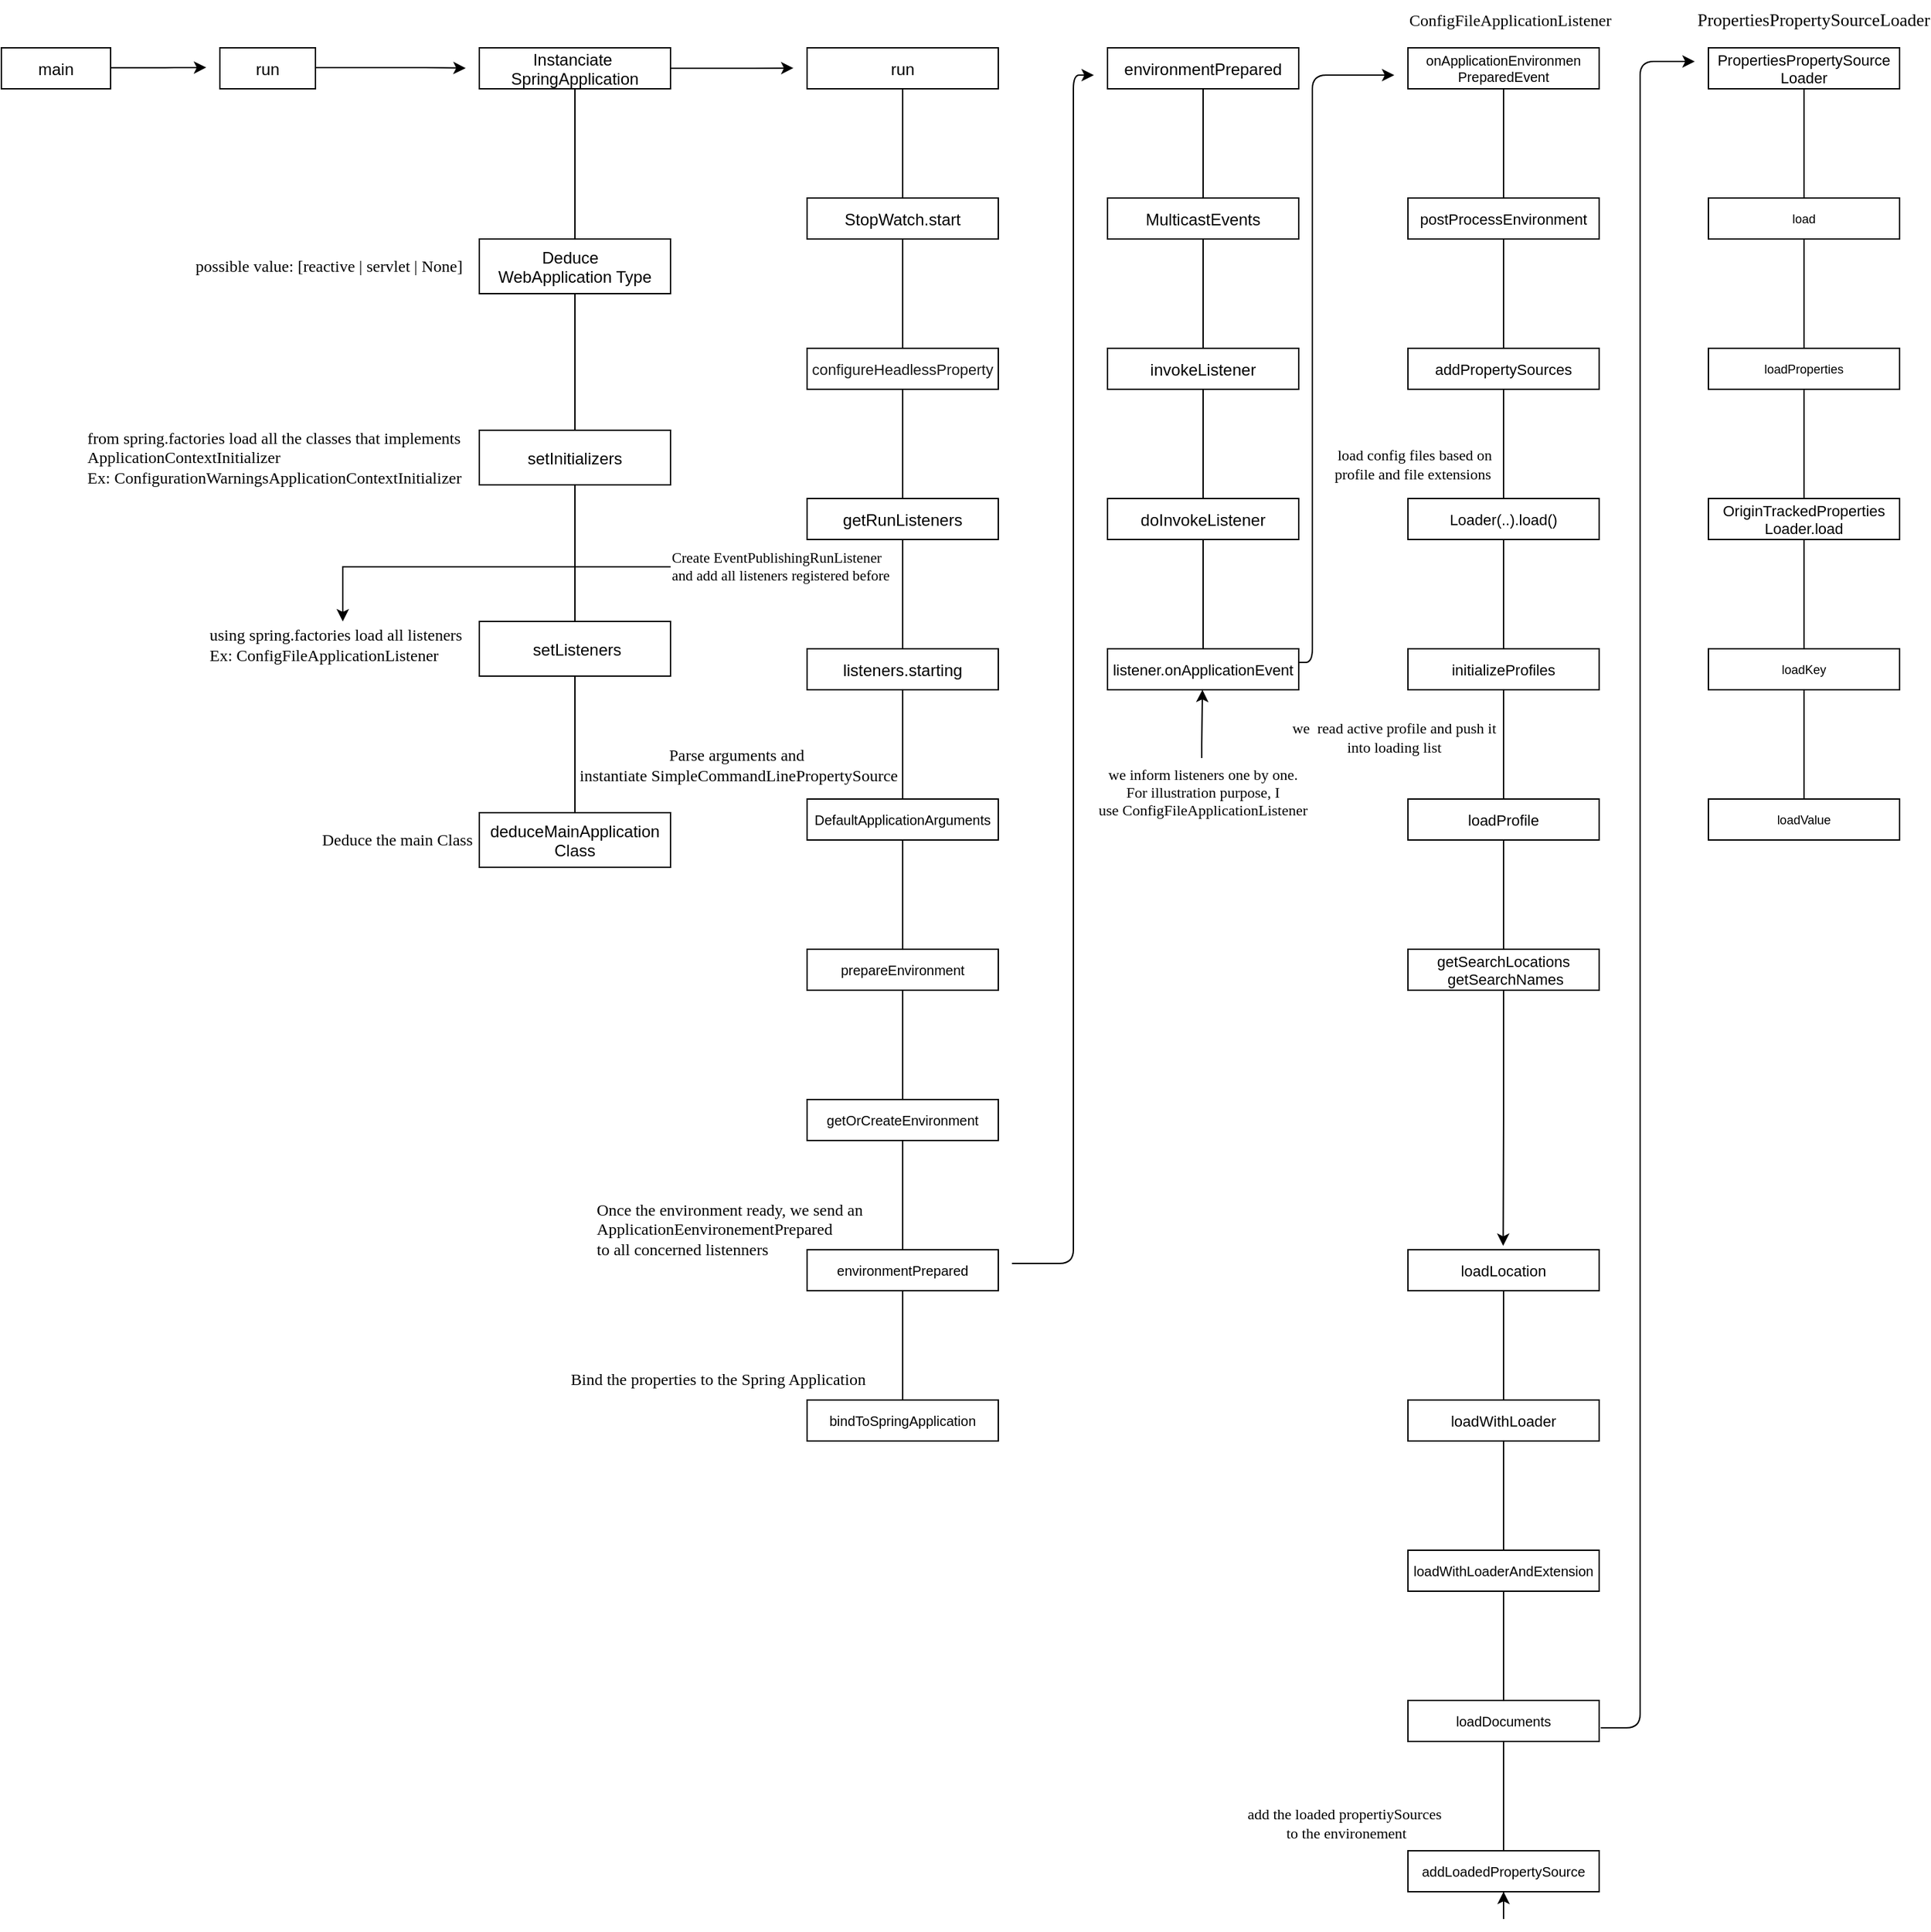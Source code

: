 <mxfile version="14.4.9" type="github">
  <diagram id="kgpKYQtTHZ0yAKxKKP6v" name="Page-1">
    <mxGraphModel dx="766" dy="850" grid="1" gridSize="10" guides="1" tooltips="1" connect="1" arrows="1" fold="1" page="1" pageScale="1" pageWidth="850" pageHeight="1100" math="0" shadow="0">
      <root>
        <mxCell id="0" />
        <mxCell id="1" parent="0" />
        <mxCell id="tsBlAUJXxBQKcdKZZ9ZE-37" value="" style="edgeStyle=orthogonalEdgeStyle;rounded=0;orthogonalLoop=1;jettySize=auto;html=1;" edge="1" parent="1" source="tsBlAUJXxBQKcdKZZ9ZE-1" target="tsBlAUJXxBQKcdKZZ9ZE-10">
          <mxGeometry relative="1" as="geometry" />
        </mxCell>
        <mxCell id="tsBlAUJXxBQKcdKZZ9ZE-1" value="Instanciate &#xa;SpringApplication" style="shape=umlLifeline;perimeter=lifelinePerimeter;container=1;collapsible=0;recursiveResize=0;rounded=0;shadow=0;strokeWidth=1;" vertex="1" parent="1">
          <mxGeometry x="460" y="60" width="140" height="30" as="geometry" />
        </mxCell>
        <mxCell id="tsBlAUJXxBQKcdKZZ9ZE-54" value="" style="edgeStyle=orthogonalEdgeStyle;rounded=0;orthogonalLoop=1;jettySize=auto;html=1;" edge="1" parent="1" source="tsBlAUJXxBQKcdKZZ9ZE-10" target="tsBlAUJXxBQKcdKZZ9ZE-14">
          <mxGeometry relative="1" as="geometry" />
        </mxCell>
        <mxCell id="tsBlAUJXxBQKcdKZZ9ZE-10" value="Deduce  &#xa;WebApplication Type" style="shape=umlLifeline;perimeter=lifelinePerimeter;container=1;collapsible=0;recursiveResize=0;rounded=0;shadow=0;strokeWidth=1;" vertex="1" parent="1">
          <mxGeometry x="460" y="200" width="140" height="40" as="geometry" />
        </mxCell>
        <mxCell id="tsBlAUJXxBQKcdKZZ9ZE-55" value="" style="edgeStyle=orthogonalEdgeStyle;rounded=0;orthogonalLoop=1;jettySize=auto;html=1;" edge="1" parent="1" source="tsBlAUJXxBQKcdKZZ9ZE-14" target="tsBlAUJXxBQKcdKZZ9ZE-16">
          <mxGeometry relative="1" as="geometry" />
        </mxCell>
        <mxCell id="tsBlAUJXxBQKcdKZZ9ZE-14" value="setInitializers" style="shape=umlLifeline;perimeter=lifelinePerimeter;container=1;collapsible=0;recursiveResize=0;rounded=0;shadow=0;strokeWidth=1;" vertex="1" parent="1">
          <mxGeometry x="460" y="340" width="140" height="40" as="geometry" />
        </mxCell>
        <mxCell id="tsBlAUJXxBQKcdKZZ9ZE-56" value="" style="edgeStyle=orthogonalEdgeStyle;rounded=0;orthogonalLoop=1;jettySize=auto;html=1;" edge="1" parent="1" source="tsBlAUJXxBQKcdKZZ9ZE-16" target="tsBlAUJXxBQKcdKZZ9ZE-18">
          <mxGeometry relative="1" as="geometry" />
        </mxCell>
        <mxCell id="tsBlAUJXxBQKcdKZZ9ZE-16" value=" setListeners" style="shape=umlLifeline;perimeter=lifelinePerimeter;container=1;collapsible=0;recursiveResize=0;rounded=0;shadow=0;strokeWidth=1;" vertex="1" parent="1">
          <mxGeometry x="460" y="480" width="140" height="40" as="geometry" />
        </mxCell>
        <mxCell id="tsBlAUJXxBQKcdKZZ9ZE-18" value="deduceMainApplication&#xa;Class" style="shape=umlLifeline;perimeter=lifelinePerimeter;container=1;collapsible=0;recursiveResize=0;rounded=0;shadow=0;strokeWidth=1;" vertex="1" parent="1">
          <mxGeometry x="460" y="620" width="140" height="40" as="geometry" />
        </mxCell>
        <mxCell id="tsBlAUJXxBQKcdKZZ9ZE-28" value="run" style="shape=umlLifeline;perimeter=lifelinePerimeter;container=1;collapsible=0;recursiveResize=0;rounded=0;shadow=0;strokeWidth=1;" vertex="1" parent="1">
          <mxGeometry x="270" y="60" width="70" height="30" as="geometry" />
        </mxCell>
        <mxCell id="tsBlAUJXxBQKcdKZZ9ZE-32" value="" style="edgeStyle=orthogonalEdgeStyle;rounded=0;orthogonalLoop=1;jettySize=auto;html=1;" edge="1" parent="1">
          <mxGeometry relative="1" as="geometry">
            <mxPoint x="340" y="74.47" as="sourcePoint" />
            <mxPoint x="450" y="74.88" as="targetPoint" />
            <Array as="points">
              <mxPoint x="420" y="74.88" />
              <mxPoint x="420" y="74.88" />
            </Array>
          </mxGeometry>
        </mxCell>
        <mxCell id="tsBlAUJXxBQKcdKZZ9ZE-33" value="main" style="shape=umlLifeline;perimeter=lifelinePerimeter;container=1;collapsible=0;recursiveResize=0;rounded=0;shadow=0;strokeWidth=1;" vertex="1" parent="1">
          <mxGeometry x="110" y="60" width="80" height="30" as="geometry" />
        </mxCell>
        <mxCell id="tsBlAUJXxBQKcdKZZ9ZE-36" value="" style="edgeStyle=orthogonalEdgeStyle;rounded=0;orthogonalLoop=1;jettySize=auto;html=1;" edge="1" parent="1">
          <mxGeometry relative="1" as="geometry">
            <mxPoint x="190" y="74.59" as="sourcePoint" />
            <mxPoint x="260" y="74.41" as="targetPoint" />
            <Array as="points">
              <mxPoint x="230" y="74.41" />
              <mxPoint x="230" y="74.41" />
            </Array>
          </mxGeometry>
        </mxCell>
        <mxCell id="tsBlAUJXxBQKcdKZZ9ZE-47" value="" style="edgeStyle=orthogonalEdgeStyle;rounded=0;orthogonalLoop=1;jettySize=auto;html=1;" edge="1" parent="1" source="tsBlAUJXxBQKcdKZZ9ZE-38" target="tsBlAUJXxBQKcdKZZ9ZE-46">
          <mxGeometry relative="1" as="geometry" />
        </mxCell>
        <mxCell id="tsBlAUJXxBQKcdKZZ9ZE-38" value="run" style="shape=umlLifeline;perimeter=lifelinePerimeter;container=1;collapsible=0;recursiveResize=0;rounded=0;shadow=0;strokeWidth=1;" vertex="1" parent="1">
          <mxGeometry x="700" y="60" width="140" height="30" as="geometry" />
        </mxCell>
        <mxCell id="tsBlAUJXxBQKcdKZZ9ZE-40" value="" style="edgeStyle=orthogonalEdgeStyle;rounded=0;orthogonalLoop=1;jettySize=auto;html=1;" edge="1" parent="1">
          <mxGeometry relative="1" as="geometry">
            <mxPoint x="600" y="75" as="sourcePoint" />
            <mxPoint x="690" y="74.82" as="targetPoint" />
            <Array as="points">
              <mxPoint x="660" y="74.82" />
              <mxPoint x="660" y="74.82" />
            </Array>
          </mxGeometry>
        </mxCell>
        <mxCell id="tsBlAUJXxBQKcdKZZ9ZE-69" value="" style="edgeStyle=orthogonalEdgeStyle;rounded=0;orthogonalLoop=1;jettySize=auto;html=1;fontSize=10;" edge="1" parent="1" source="tsBlAUJXxBQKcdKZZ9ZE-44" target="tsBlAUJXxBQKcdKZZ9ZE-68">
          <mxGeometry relative="1" as="geometry" />
        </mxCell>
        <mxCell id="tsBlAUJXxBQKcdKZZ9ZE-44" value="environmentPrepared" style="shape=umlLifeline;perimeter=lifelinePerimeter;container=1;collapsible=0;recursiveResize=0;rounded=0;shadow=0;strokeWidth=1;" vertex="1" parent="1">
          <mxGeometry x="920" y="60" width="140" height="30" as="geometry" />
        </mxCell>
        <mxCell id="tsBlAUJXxBQKcdKZZ9ZE-49" value="" style="edgeStyle=orthogonalEdgeStyle;rounded=0;orthogonalLoop=1;jettySize=auto;html=1;" edge="1" parent="1" source="tsBlAUJXxBQKcdKZZ9ZE-46" target="tsBlAUJXxBQKcdKZZ9ZE-48">
          <mxGeometry relative="1" as="geometry" />
        </mxCell>
        <mxCell id="tsBlAUJXxBQKcdKZZ9ZE-46" value="StopWatch.start" style="shape=umlLifeline;perimeter=lifelinePerimeter;container=1;collapsible=0;recursiveResize=0;rounded=0;shadow=0;strokeWidth=1;" vertex="1" parent="1">
          <mxGeometry x="700" y="170" width="140" height="30" as="geometry" />
        </mxCell>
        <mxCell id="tsBlAUJXxBQKcdKZZ9ZE-51" value="" style="edgeStyle=orthogonalEdgeStyle;rounded=0;orthogonalLoop=1;jettySize=auto;html=1;" edge="1" parent="1" source="tsBlAUJXxBQKcdKZZ9ZE-48" target="tsBlAUJXxBQKcdKZZ9ZE-50">
          <mxGeometry relative="1" as="geometry" />
        </mxCell>
        <mxCell id="tsBlAUJXxBQKcdKZZ9ZE-48" value="configureHeadlessProperty" style="shape=umlLifeline;perimeter=lifelinePerimeter;container=1;collapsible=0;recursiveResize=0;rounded=0;shadow=0;strokeWidth=1;textOpacity=90;fontSize=11;" vertex="1" parent="1">
          <mxGeometry x="700" y="280" width="140" height="30" as="geometry" />
        </mxCell>
        <mxCell id="tsBlAUJXxBQKcdKZZ9ZE-53" value="" style="edgeStyle=orthogonalEdgeStyle;rounded=0;orthogonalLoop=1;jettySize=auto;html=1;" edge="1" parent="1" source="tsBlAUJXxBQKcdKZZ9ZE-50" target="tsBlAUJXxBQKcdKZZ9ZE-52">
          <mxGeometry relative="1" as="geometry" />
        </mxCell>
        <mxCell id="tsBlAUJXxBQKcdKZZ9ZE-50" value="getRunListeners" style="shape=umlLifeline;perimeter=lifelinePerimeter;container=1;collapsible=0;recursiveResize=0;rounded=0;shadow=0;strokeWidth=1;" vertex="1" parent="1">
          <mxGeometry x="700" y="390" width="140" height="30" as="geometry" />
        </mxCell>
        <mxCell id="tsBlAUJXxBQKcdKZZ9ZE-58" value="" style="edgeStyle=orthogonalEdgeStyle;rounded=0;orthogonalLoop=1;jettySize=auto;html=1;fontSize=11;" edge="1" parent="1" source="tsBlAUJXxBQKcdKZZ9ZE-52" target="tsBlAUJXxBQKcdKZZ9ZE-57">
          <mxGeometry relative="1" as="geometry" />
        </mxCell>
        <mxCell id="tsBlAUJXxBQKcdKZZ9ZE-52" value="listeners.starting" style="shape=umlLifeline;perimeter=lifelinePerimeter;container=1;collapsible=0;recursiveResize=0;rounded=0;shadow=0;strokeWidth=1;" vertex="1" parent="1">
          <mxGeometry x="700" y="500" width="140" height="30" as="geometry" />
        </mxCell>
        <mxCell id="tsBlAUJXxBQKcdKZZ9ZE-60" value="" style="edgeStyle=orthogonalEdgeStyle;rounded=0;orthogonalLoop=1;jettySize=auto;html=1;fontSize=10;" edge="1" parent="1" source="tsBlAUJXxBQKcdKZZ9ZE-57" target="tsBlAUJXxBQKcdKZZ9ZE-59">
          <mxGeometry relative="1" as="geometry" />
        </mxCell>
        <mxCell id="tsBlAUJXxBQKcdKZZ9ZE-57" value="DefaultApplicationArguments" style="shape=umlLifeline;perimeter=lifelinePerimeter;container=1;collapsible=0;recursiveResize=0;rounded=0;shadow=0;strokeWidth=1;fontSize=10;" vertex="1" parent="1">
          <mxGeometry x="700" y="610" width="140" height="30" as="geometry" />
        </mxCell>
        <mxCell id="tsBlAUJXxBQKcdKZZ9ZE-62" value="" style="edgeStyle=orthogonalEdgeStyle;rounded=0;orthogonalLoop=1;jettySize=auto;html=1;fontSize=10;" edge="1" parent="1" source="tsBlAUJXxBQKcdKZZ9ZE-59" target="tsBlAUJXxBQKcdKZZ9ZE-61">
          <mxGeometry relative="1" as="geometry" />
        </mxCell>
        <mxCell id="tsBlAUJXxBQKcdKZZ9ZE-59" value="prepareEnvironment" style="shape=umlLifeline;perimeter=lifelinePerimeter;container=1;collapsible=0;recursiveResize=0;rounded=0;shadow=0;strokeWidth=1;fontSize=10;" vertex="1" parent="1">
          <mxGeometry x="700" y="720" width="140" height="30" as="geometry" />
        </mxCell>
        <mxCell id="tsBlAUJXxBQKcdKZZ9ZE-64" value="" style="edgeStyle=orthogonalEdgeStyle;rounded=0;orthogonalLoop=1;jettySize=auto;html=1;fontSize=10;" edge="1" parent="1" source="tsBlAUJXxBQKcdKZZ9ZE-61" target="tsBlAUJXxBQKcdKZZ9ZE-63">
          <mxGeometry relative="1" as="geometry" />
        </mxCell>
        <mxCell id="tsBlAUJXxBQKcdKZZ9ZE-61" value="getOrCreateEnvironment" style="shape=umlLifeline;perimeter=lifelinePerimeter;container=1;collapsible=0;recursiveResize=0;rounded=0;shadow=0;strokeWidth=1;fontSize=10;" vertex="1" parent="1">
          <mxGeometry x="700" y="830" width="140" height="30" as="geometry" />
        </mxCell>
        <mxCell id="tsBlAUJXxBQKcdKZZ9ZE-66" value="" style="edgeStyle=orthogonalEdgeStyle;rounded=0;orthogonalLoop=1;jettySize=auto;html=1;fontSize=10;" edge="1" parent="1" source="tsBlAUJXxBQKcdKZZ9ZE-63" target="tsBlAUJXxBQKcdKZZ9ZE-65">
          <mxGeometry relative="1" as="geometry" />
        </mxCell>
        <mxCell id="tsBlAUJXxBQKcdKZZ9ZE-63" value="environmentPrepared" style="shape=umlLifeline;perimeter=lifelinePerimeter;container=1;collapsible=0;recursiveResize=0;rounded=0;shadow=0;strokeWidth=1;fontSize=10;" vertex="1" parent="1">
          <mxGeometry x="700" y="940" width="140" height="30" as="geometry" />
        </mxCell>
        <mxCell id="tsBlAUJXxBQKcdKZZ9ZE-65" value="bindToSpringApplication" style="shape=umlLifeline;perimeter=lifelinePerimeter;container=1;collapsible=0;recursiveResize=0;rounded=0;shadow=0;strokeWidth=1;fontSize=10;" vertex="1" parent="1">
          <mxGeometry x="700" y="1050" width="140" height="30" as="geometry" />
        </mxCell>
        <mxCell id="tsBlAUJXxBQKcdKZZ9ZE-67" value="" style="edgeStyle=elbowEdgeStyle;elbow=horizontal;endArrow=classic;html=1;fontSize=10;" edge="1" parent="1">
          <mxGeometry width="50" height="50" relative="1" as="geometry">
            <mxPoint x="850" y="950" as="sourcePoint" />
            <mxPoint x="910" y="80" as="targetPoint" />
            <Array as="points">
              <mxPoint x="895" y="940" />
            </Array>
          </mxGeometry>
        </mxCell>
        <mxCell id="tsBlAUJXxBQKcdKZZ9ZE-71" value="" style="edgeStyle=orthogonalEdgeStyle;rounded=0;orthogonalLoop=1;jettySize=auto;html=1;fontSize=10;" edge="1" parent="1" source="tsBlAUJXxBQKcdKZZ9ZE-68" target="tsBlAUJXxBQKcdKZZ9ZE-70">
          <mxGeometry relative="1" as="geometry" />
        </mxCell>
        <mxCell id="tsBlAUJXxBQKcdKZZ9ZE-68" value="MulticastEvents" style="shape=umlLifeline;perimeter=lifelinePerimeter;container=1;collapsible=0;recursiveResize=0;rounded=0;shadow=0;strokeWidth=1;" vertex="1" parent="1">
          <mxGeometry x="920" y="170" width="140" height="30" as="geometry" />
        </mxCell>
        <mxCell id="tsBlAUJXxBQKcdKZZ9ZE-73" value="" style="edgeStyle=orthogonalEdgeStyle;rounded=0;orthogonalLoop=1;jettySize=auto;html=1;fontSize=10;" edge="1" parent="1" source="tsBlAUJXxBQKcdKZZ9ZE-70" target="tsBlAUJXxBQKcdKZZ9ZE-72">
          <mxGeometry relative="1" as="geometry" />
        </mxCell>
        <mxCell id="tsBlAUJXxBQKcdKZZ9ZE-70" value="invokeListener" style="shape=umlLifeline;perimeter=lifelinePerimeter;container=1;collapsible=0;recursiveResize=0;rounded=0;shadow=0;strokeWidth=1;" vertex="1" parent="1">
          <mxGeometry x="920" y="280" width="140" height="30" as="geometry" />
        </mxCell>
        <mxCell id="tsBlAUJXxBQKcdKZZ9ZE-75" value="" style="edgeStyle=orthogonalEdgeStyle;rounded=0;orthogonalLoop=1;jettySize=auto;html=1;fontSize=10;" edge="1" parent="1" source="tsBlAUJXxBQKcdKZZ9ZE-72" target="tsBlAUJXxBQKcdKZZ9ZE-74">
          <mxGeometry relative="1" as="geometry" />
        </mxCell>
        <mxCell id="tsBlAUJXxBQKcdKZZ9ZE-72" value="doInvokeListener" style="shape=umlLifeline;perimeter=lifelinePerimeter;container=1;collapsible=0;recursiveResize=0;rounded=0;shadow=0;strokeWidth=1;" vertex="1" parent="1">
          <mxGeometry x="920" y="390" width="140" height="30" as="geometry" />
        </mxCell>
        <mxCell id="tsBlAUJXxBQKcdKZZ9ZE-74" value="listener.onApplicationEvent" style="shape=umlLifeline;perimeter=lifelinePerimeter;container=1;collapsible=0;recursiveResize=0;rounded=0;shadow=0;strokeWidth=1;fontSize=11;" vertex="1" parent="1">
          <mxGeometry x="920" y="500" width="140" height="30" as="geometry" />
        </mxCell>
        <mxCell id="tsBlAUJXxBQKcdKZZ9ZE-80" value="" style="edgeStyle=orthogonalEdgeStyle;rounded=0;orthogonalLoop=1;jettySize=auto;html=1;fontSize=7;" edge="1" parent="1" source="tsBlAUJXxBQKcdKZZ9ZE-76" target="tsBlAUJXxBQKcdKZZ9ZE-79">
          <mxGeometry relative="1" as="geometry" />
        </mxCell>
        <mxCell id="tsBlAUJXxBQKcdKZZ9ZE-76" value="onApplicationEnvironmen&#xa;PreparedEvent" style="shape=umlLifeline;perimeter=lifelinePerimeter;container=1;collapsible=0;recursiveResize=0;rounded=0;shadow=0;strokeWidth=1;fontSize=10;" vertex="1" parent="1">
          <mxGeometry x="1140" y="60" width="140" height="30" as="geometry" />
        </mxCell>
        <mxCell id="tsBlAUJXxBQKcdKZZ9ZE-78" value="" style="edgeStyle=elbowEdgeStyle;elbow=horizontal;endArrow=classic;html=1;fontSize=7;" edge="1" parent="1">
          <mxGeometry width="50" height="50" relative="1" as="geometry">
            <mxPoint x="1060" y="510" as="sourcePoint" />
            <mxPoint x="1130" y="80" as="targetPoint" />
            <Array as="points">
              <mxPoint x="1070" y="300" />
            </Array>
          </mxGeometry>
        </mxCell>
        <mxCell id="tsBlAUJXxBQKcdKZZ9ZE-82" value="" style="edgeStyle=orthogonalEdgeStyle;rounded=0;orthogonalLoop=1;jettySize=auto;html=1;fontSize=7;" edge="1" parent="1" source="tsBlAUJXxBQKcdKZZ9ZE-79" target="tsBlAUJXxBQKcdKZZ9ZE-81">
          <mxGeometry relative="1" as="geometry" />
        </mxCell>
        <mxCell id="tsBlAUJXxBQKcdKZZ9ZE-79" value="postProcessEnvironment" style="shape=umlLifeline;perimeter=lifelinePerimeter;container=1;collapsible=0;recursiveResize=0;rounded=0;shadow=0;strokeWidth=1;fontSize=11;" vertex="1" parent="1">
          <mxGeometry x="1140" y="170" width="140" height="30" as="geometry" />
        </mxCell>
        <mxCell id="tsBlAUJXxBQKcdKZZ9ZE-84" value="" style="edgeStyle=orthogonalEdgeStyle;rounded=0;orthogonalLoop=1;jettySize=auto;html=1;fontSize=7;" edge="1" parent="1" source="tsBlAUJXxBQKcdKZZ9ZE-81" target="tsBlAUJXxBQKcdKZZ9ZE-83">
          <mxGeometry relative="1" as="geometry" />
        </mxCell>
        <mxCell id="tsBlAUJXxBQKcdKZZ9ZE-81" value="addPropertySources" style="shape=umlLifeline;perimeter=lifelinePerimeter;container=1;collapsible=0;recursiveResize=0;rounded=0;shadow=0;strokeWidth=1;fontSize=11;" vertex="1" parent="1">
          <mxGeometry x="1140" y="280" width="140" height="30" as="geometry" />
        </mxCell>
        <mxCell id="tsBlAUJXxBQKcdKZZ9ZE-86" value="" style="edgeStyle=orthogonalEdgeStyle;rounded=0;orthogonalLoop=1;jettySize=auto;html=1;fontSize=11;" edge="1" parent="1" source="tsBlAUJXxBQKcdKZZ9ZE-83" target="tsBlAUJXxBQKcdKZZ9ZE-85">
          <mxGeometry relative="1" as="geometry" />
        </mxCell>
        <mxCell id="tsBlAUJXxBQKcdKZZ9ZE-83" value="Loader(..).load()" style="shape=umlLifeline;perimeter=lifelinePerimeter;container=1;collapsible=0;recursiveResize=0;rounded=0;shadow=0;strokeWidth=1;fontSize=11;" vertex="1" parent="1">
          <mxGeometry x="1140" y="390" width="140" height="30" as="geometry" />
        </mxCell>
        <mxCell id="tsBlAUJXxBQKcdKZZ9ZE-88" value="" style="edgeStyle=orthogonalEdgeStyle;rounded=0;orthogonalLoop=1;jettySize=auto;html=1;fontSize=11;" edge="1" parent="1" source="tsBlAUJXxBQKcdKZZ9ZE-85" target="tsBlAUJXxBQKcdKZZ9ZE-87">
          <mxGeometry relative="1" as="geometry" />
        </mxCell>
        <mxCell id="tsBlAUJXxBQKcdKZZ9ZE-85" value="initializeProfiles" style="shape=umlLifeline;perimeter=lifelinePerimeter;container=1;collapsible=0;recursiveResize=0;rounded=0;shadow=0;strokeWidth=1;fontSize=11;" vertex="1" parent="1">
          <mxGeometry x="1140" y="500" width="140" height="30" as="geometry" />
        </mxCell>
        <mxCell id="tsBlAUJXxBQKcdKZZ9ZE-90" value="" style="edgeStyle=orthogonalEdgeStyle;rounded=0;orthogonalLoop=1;jettySize=auto;html=1;fontSize=11;" edge="1" parent="1" source="tsBlAUJXxBQKcdKZZ9ZE-87" target="tsBlAUJXxBQKcdKZZ9ZE-89">
          <mxGeometry relative="1" as="geometry" />
        </mxCell>
        <mxCell id="tsBlAUJXxBQKcdKZZ9ZE-87" value="loadProfile" style="shape=umlLifeline;perimeter=lifelinePerimeter;container=1;collapsible=0;recursiveResize=0;rounded=0;shadow=0;strokeWidth=1;fontSize=11;" vertex="1" parent="1">
          <mxGeometry x="1140" y="610" width="140" height="30" as="geometry" />
        </mxCell>
        <mxCell id="tsBlAUJXxBQKcdKZZ9ZE-158" value="" style="edgeStyle=orthogonalEdgeStyle;rounded=0;orthogonalLoop=1;jettySize=auto;html=1;fontFamily=Times New Roman;fontSize=11;entryX=0.498;entryY=-0.095;entryDx=0;entryDy=0;entryPerimeter=0;" edge="1" parent="1" source="tsBlAUJXxBQKcdKZZ9ZE-89" target="tsBlAUJXxBQKcdKZZ9ZE-93">
          <mxGeometry relative="1" as="geometry">
            <mxPoint x="1209.071" y="860" as="targetPoint" />
          </mxGeometry>
        </mxCell>
        <mxCell id="tsBlAUJXxBQKcdKZZ9ZE-89" value="getSearchLocations&#xa; getSearchNames" style="shape=umlLifeline;perimeter=lifelinePerimeter;container=1;collapsible=0;recursiveResize=0;rounded=0;shadow=0;strokeWidth=1;fontSize=11;" vertex="1" parent="1">
          <mxGeometry x="1140" y="720" width="140" height="30" as="geometry" />
        </mxCell>
        <mxCell id="tsBlAUJXxBQKcdKZZ9ZE-96" value="" style="edgeStyle=orthogonalEdgeStyle;rounded=0;orthogonalLoop=1;jettySize=auto;html=1;fontSize=11;" edge="1" parent="1" source="tsBlAUJXxBQKcdKZZ9ZE-93" target="tsBlAUJXxBQKcdKZZ9ZE-95">
          <mxGeometry relative="1" as="geometry" />
        </mxCell>
        <mxCell id="tsBlAUJXxBQKcdKZZ9ZE-93" value="loadLocation" style="shape=umlLifeline;perimeter=lifelinePerimeter;container=1;collapsible=0;recursiveResize=0;rounded=0;shadow=0;strokeWidth=1;fontSize=11;" vertex="1" parent="1">
          <mxGeometry x="1140" y="940" width="140" height="30" as="geometry" />
        </mxCell>
        <mxCell id="tsBlAUJXxBQKcdKZZ9ZE-98" value="" style="edgeStyle=orthogonalEdgeStyle;rounded=0;orthogonalLoop=1;jettySize=auto;html=1;fontSize=11;" edge="1" parent="1" source="tsBlAUJXxBQKcdKZZ9ZE-95" target="tsBlAUJXxBQKcdKZZ9ZE-97">
          <mxGeometry relative="1" as="geometry" />
        </mxCell>
        <mxCell id="tsBlAUJXxBQKcdKZZ9ZE-95" value="loadWithLoader" style="shape=umlLifeline;perimeter=lifelinePerimeter;container=1;collapsible=0;recursiveResize=0;rounded=0;shadow=0;strokeWidth=1;fontSize=11;" vertex="1" parent="1">
          <mxGeometry x="1140" y="1050" width="140" height="30" as="geometry" />
        </mxCell>
        <mxCell id="tsBlAUJXxBQKcdKZZ9ZE-100" value="" style="edgeStyle=orthogonalEdgeStyle;rounded=0;orthogonalLoop=1;jettySize=auto;html=1;fontSize=10;" edge="1" parent="1" source="tsBlAUJXxBQKcdKZZ9ZE-97" target="tsBlAUJXxBQKcdKZZ9ZE-99">
          <mxGeometry relative="1" as="geometry" />
        </mxCell>
        <mxCell id="tsBlAUJXxBQKcdKZZ9ZE-97" value="loadWithLoaderAndExtension" style="shape=umlLifeline;perimeter=lifelinePerimeter;container=1;collapsible=0;recursiveResize=0;rounded=0;shadow=0;strokeWidth=1;fontSize=10;" vertex="1" parent="1">
          <mxGeometry x="1140" y="1160" width="140" height="30" as="geometry" />
        </mxCell>
        <mxCell id="tsBlAUJXxBQKcdKZZ9ZE-144" value="" style="edgeStyle=orthogonalEdgeStyle;rounded=0;orthogonalLoop=1;jettySize=auto;html=1;fontFamily=Times New Roman;fontSize=11;" edge="1" parent="1" source="tsBlAUJXxBQKcdKZZ9ZE-99" target="tsBlAUJXxBQKcdKZZ9ZE-103">
          <mxGeometry relative="1" as="geometry" />
        </mxCell>
        <mxCell id="tsBlAUJXxBQKcdKZZ9ZE-99" value="loadDocuments" style="shape=umlLifeline;perimeter=lifelinePerimeter;container=1;collapsible=0;recursiveResize=0;rounded=0;shadow=0;strokeWidth=1;fontSize=10;" vertex="1" parent="1">
          <mxGeometry x="1140" y="1270" width="140" height="30" as="geometry" />
        </mxCell>
        <mxCell id="tsBlAUJXxBQKcdKZZ9ZE-104" value="" style="edgeStyle=orthogonalEdgeStyle;rounded=0;orthogonalLoop=1;jettySize=auto;html=1;fontSize=10;" edge="1" parent="1" target="tsBlAUJXxBQKcdKZZ9ZE-103">
          <mxGeometry relative="1" as="geometry">
            <mxPoint x="1209.5" y="1410" as="sourcePoint" />
          </mxGeometry>
        </mxCell>
        <mxCell id="tsBlAUJXxBQKcdKZZ9ZE-103" value="addLoadedPropertySource" style="shape=umlLifeline;perimeter=lifelinePerimeter;container=1;collapsible=0;recursiveResize=0;rounded=0;shadow=0;strokeWidth=1;fontSize=10;" vertex="1" parent="1">
          <mxGeometry x="1140" y="1380" width="140" height="30" as="geometry" />
        </mxCell>
        <mxCell id="tsBlAUJXxBQKcdKZZ9ZE-108" value="" style="edgeStyle=orthogonalEdgeStyle;rounded=0;orthogonalLoop=1;jettySize=auto;html=1;fontSize=9;" edge="1" parent="1" source="tsBlAUJXxBQKcdKZZ9ZE-105" target="tsBlAUJXxBQKcdKZZ9ZE-107">
          <mxGeometry relative="1" as="geometry" />
        </mxCell>
        <mxCell id="tsBlAUJXxBQKcdKZZ9ZE-105" value="PropertiesPropertySource&#xa;Loader" style="shape=umlLifeline;perimeter=lifelinePerimeter;container=1;collapsible=0;recursiveResize=0;rounded=0;shadow=0;strokeWidth=1;fontSize=11;" vertex="1" parent="1">
          <mxGeometry x="1360" y="60" width="140" height="30" as="geometry" />
        </mxCell>
        <mxCell id="tsBlAUJXxBQKcdKZZ9ZE-110" value="" style="edgeStyle=orthogonalEdgeStyle;rounded=0;orthogonalLoop=1;jettySize=auto;html=1;fontSize=9;" edge="1" parent="1" source="tsBlAUJXxBQKcdKZZ9ZE-107" target="tsBlAUJXxBQKcdKZZ9ZE-109">
          <mxGeometry relative="1" as="geometry" />
        </mxCell>
        <mxCell id="tsBlAUJXxBQKcdKZZ9ZE-107" value="load" style="shape=umlLifeline;perimeter=lifelinePerimeter;container=1;collapsible=0;recursiveResize=0;rounded=0;shadow=0;strokeWidth=1;fontSize=9;" vertex="1" parent="1">
          <mxGeometry x="1360" y="170" width="140" height="30" as="geometry" />
        </mxCell>
        <mxCell id="tsBlAUJXxBQKcdKZZ9ZE-112" value="" style="edgeStyle=orthogonalEdgeStyle;rounded=0;orthogonalLoop=1;jettySize=auto;html=1;fontSize=9;" edge="1" parent="1" source="tsBlAUJXxBQKcdKZZ9ZE-109" target="tsBlAUJXxBQKcdKZZ9ZE-111">
          <mxGeometry relative="1" as="geometry" />
        </mxCell>
        <mxCell id="tsBlAUJXxBQKcdKZZ9ZE-109" value="loadProperties" style="shape=umlLifeline;perimeter=lifelinePerimeter;container=1;collapsible=0;recursiveResize=0;rounded=0;shadow=0;strokeWidth=1;fontSize=9;" vertex="1" parent="1">
          <mxGeometry x="1360" y="280" width="140" height="30" as="geometry" />
        </mxCell>
        <mxCell id="tsBlAUJXxBQKcdKZZ9ZE-114" value="" style="edgeStyle=orthogonalEdgeStyle;rounded=0;orthogonalLoop=1;jettySize=auto;html=1;fontSize=9;" edge="1" parent="1" source="tsBlAUJXxBQKcdKZZ9ZE-111" target="tsBlAUJXxBQKcdKZZ9ZE-113">
          <mxGeometry relative="1" as="geometry" />
        </mxCell>
        <mxCell id="tsBlAUJXxBQKcdKZZ9ZE-111" value="OriginTrackedProperties&#xa;Loader.load" style="shape=umlLifeline;perimeter=lifelinePerimeter;container=1;collapsible=0;recursiveResize=0;rounded=0;shadow=0;strokeWidth=1;fontSize=11;" vertex="1" parent="1">
          <mxGeometry x="1360" y="390" width="140" height="30" as="geometry" />
        </mxCell>
        <mxCell id="tsBlAUJXxBQKcdKZZ9ZE-116" value="" style="edgeStyle=orthogonalEdgeStyle;rounded=0;orthogonalLoop=1;jettySize=auto;html=1;fontSize=8;" edge="1" parent="1" source="tsBlAUJXxBQKcdKZZ9ZE-113" target="tsBlAUJXxBQKcdKZZ9ZE-115">
          <mxGeometry relative="1" as="geometry" />
        </mxCell>
        <mxCell id="tsBlAUJXxBQKcdKZZ9ZE-113" value="loadKey" style="shape=umlLifeline;perimeter=lifelinePerimeter;container=1;collapsible=0;recursiveResize=0;rounded=0;shadow=0;strokeWidth=1;fontSize=9;" vertex="1" parent="1">
          <mxGeometry x="1360" y="500" width="140" height="30" as="geometry" />
        </mxCell>
        <mxCell id="tsBlAUJXxBQKcdKZZ9ZE-115" value="loadValue" style="shape=umlLifeline;perimeter=lifelinePerimeter;container=1;collapsible=0;recursiveResize=0;rounded=0;shadow=0;strokeWidth=1;fontSize=9;" vertex="1" parent="1">
          <mxGeometry x="1360" y="610" width="140" height="30" as="geometry" />
        </mxCell>
        <mxCell id="tsBlAUJXxBQKcdKZZ9ZE-117" value="" style="edgeStyle=elbowEdgeStyle;elbow=horizontal;endArrow=classic;html=1;fontSize=8;exitX=1.008;exitY=0.667;exitDx=0;exitDy=0;exitPerimeter=0;" edge="1" parent="1" source="tsBlAUJXxBQKcdKZZ9ZE-99">
          <mxGeometry width="50" height="50" relative="1" as="geometry">
            <mxPoint x="1290" y="1290" as="sourcePoint" />
            <mxPoint x="1350" y="70" as="targetPoint" />
            <Array as="points">
              <mxPoint x="1310" y="1700" />
            </Array>
          </mxGeometry>
        </mxCell>
        <mxCell id="tsBlAUJXxBQKcdKZZ9ZE-126" value="&lt;p style=&quot;margin-top: 0pt ; margin-bottom: 0pt ; margin-left: 0in ; text-align: left ; direction: ltr ; unicode-bidi: embed ; word-break: normal&quot;&gt;&lt;font face=&quot;Times New Roman&quot; style=&quot;font-size: 12px&quot;&gt;possible value: [reactive | servlet | None]&lt;/font&gt;&lt;/p&gt;" style="text;html=1;strokeColor=none;fillColor=none;align=center;verticalAlign=middle;whiteSpace=wrap;rounded=0;shadow=0;fontSize=8;" vertex="1" parent="1">
          <mxGeometry x="240" y="210" width="220" height="20" as="geometry" />
        </mxCell>
        <mxCell id="tsBlAUJXxBQKcdKZZ9ZE-127" value="&lt;p style=&quot;margin-top: 0pt ; margin-bottom: 0pt ; margin-left: 0in ; text-align: left ; direction: ltr ; unicode-bidi: embed ; word-break: normal&quot;&gt;&lt;span style=&quot;font-size: 9pt ; font-family: &amp;#34;abadi&amp;#34;&quot;&gt;from spring.factories load all the classes that implements ApplicationContextInitializer&lt;/span&gt;&lt;/p&gt;&lt;p style=&quot;margin-top: 0pt ; margin-bottom: 0pt ; margin-left: 0in ; text-align: left ; direction: ltr ; unicode-bidi: embed ; word-break: normal&quot;&gt;&lt;span style=&quot;font-size: 9pt ; font-family: &amp;#34;abadi&amp;#34;&quot;&gt;Ex:&amp;nbsp;&lt;/span&gt;&lt;span style=&quot;font-size: 9pt ; font-family: &amp;#34;abadi&amp;#34;&quot;&gt;ConfigurationWarningsApplicationContextInitializer&lt;/span&gt;&lt;/p&gt;" style="text;html=1;strokeColor=none;fillColor=none;align=center;verticalAlign=middle;whiteSpace=wrap;rounded=0;shadow=0;fontSize=8;" vertex="1" parent="1">
          <mxGeometry x="220" y="350" width="180" height="20" as="geometry" />
        </mxCell>
        <mxCell id="tsBlAUJXxBQKcdKZZ9ZE-128" value="&lt;p style=&quot;margin-top: 0pt ; margin-bottom: 0pt ; margin-left: 0in ; text-align: left ; direction: ltr ; unicode-bidi: embed ; word-break: normal&quot;&gt;&lt;span style=&quot;font-family: &amp;#34;abadi&amp;#34;&quot;&gt;&lt;font style=&quot;font-size: 12px&quot;&gt;&lt;br&gt;&lt;/font&gt;&lt;/span&gt;&lt;/p&gt;&lt;p style=&quot;margin-top: 0pt ; margin-bottom: 0pt ; margin-left: 0in ; text-align: left ; direction: ltr ; unicode-bidi: embed ; word-break: normal&quot;&gt;&lt;font&gt;&lt;font face=&quot;abadi&quot;&gt;&lt;span style=&quot;font-size: 12px&quot;&gt;using spring.factories load all&amp;nbsp;&lt;/span&gt;&lt;/font&gt;&lt;/font&gt;&lt;font face=&quot;abadi&quot;&gt;&lt;span style=&quot;font-size: 12px&quot;&gt;listeners&lt;/span&gt;&lt;/font&gt;&lt;/p&gt;&lt;p style=&quot;margin-top: 0pt ; margin-bottom: 0pt ; margin-left: 0in ; text-align: left ; direction: ltr ; unicode-bidi: embed ; word-break: normal&quot;&gt;&lt;span style=&quot;font-family: &amp;#34;abadi&amp;#34;&quot;&gt;&lt;font style=&quot;font-size: 12px&quot;&gt;Ex: ConfigFileApplicationListener&lt;/font&gt;&lt;/span&gt;&lt;/p&gt;" style="text;html=1;strokeColor=none;fillColor=none;align=center;verticalAlign=middle;whiteSpace=wrap;rounded=0;shadow=0;fontSize=8;" vertex="1" parent="1">
          <mxGeometry x="240" y="480" width="230" height="20" as="geometry" />
        </mxCell>
        <mxCell id="tsBlAUJXxBQKcdKZZ9ZE-134" value="" style="edgeStyle=orthogonalEdgeStyle;rounded=0;orthogonalLoop=1;jettySize=auto;html=1;fontSize=8;" edge="1" parent="1" source="tsBlAUJXxBQKcdKZZ9ZE-132" target="tsBlAUJXxBQKcdKZZ9ZE-128">
          <mxGeometry relative="1" as="geometry">
            <Array as="points">
              <mxPoint x="360" y="440" />
            </Array>
          </mxGeometry>
        </mxCell>
        <mxCell id="tsBlAUJXxBQKcdKZZ9ZE-132" value="&lt;p style=&quot;margin-top: 0pt ; margin-bottom: 0pt ; margin-left: 0in ; text-align: left ; direction: ltr ; unicode-bidi: embed ; word-break: normal&quot;&gt;&lt;span style=&quot;font-size: 8pt ; font-family: &amp;#34;calibri&amp;#34;&quot;&gt;Create EventPublishingRunListener and add all listeners registered before&lt;/span&gt;&lt;/p&gt;" style="text;html=1;strokeColor=none;fillColor=none;align=center;verticalAlign=middle;whiteSpace=wrap;rounded=0;shadow=0;fontSize=8;" vertex="1" parent="1">
          <mxGeometry x="600" y="430" width="170" height="20" as="geometry" />
        </mxCell>
        <mxCell id="tsBlAUJXxBQKcdKZZ9ZE-136" value="&lt;span style=&quot;text-align: left ; font-size: 9pt ; font-family: &amp;#34;calibri&amp;#34;&quot;&gt;P&lt;/span&gt;&lt;span style=&quot;text-align: left ; font-size: 9pt ; font-family: &amp;#34;calibri&amp;#34;&quot;&gt;arse&amp;nbsp;&lt;/span&gt;&lt;span style=&quot;text-align: left ; font-size: 9pt ; font-family: &amp;#34;calibri&amp;#34;&quot;&gt;arguments&lt;/span&gt;&lt;span style=&quot;text-align: left ; font-size: 9pt ; font-family: &amp;#34;calibri&amp;#34;&quot;&gt;&amp;nbsp;&lt;/span&gt;&lt;span style=&quot;text-align: left ; font-size: 9pt ; font-family: &amp;#34;calibri&amp;#34;&quot;&gt;and&lt;/span&gt;&lt;span style=&quot;text-align: left ; font-size: 9pt ; font-family: &amp;#34;calibri&amp;#34;&quot;&gt;&amp;nbsp;&lt;br&gt;&lt;/span&gt;&lt;p style=&quot;margin-top: 0pt ; margin-bottom: 0pt ; margin-left: 0in ; text-align: left ; direction: ltr ; unicode-bidi: embed ; word-break: normal&quot;&gt;&lt;span style=&quot;font-size: 9pt ; font-family: &amp;#34;calibri&amp;#34;&quot;&gt;instantiate&lt;/span&gt;&lt;span style=&quot;font-size: 9pt ; font-family: &amp;#34;calibri&amp;#34;&quot;&gt;&amp;nbsp;&lt;/span&gt;&lt;span style=&quot;font-size: 9pt ; font-family: &amp;#34;calibri&amp;#34;&quot;&gt;SimpleCommandLinePropertySource&lt;/span&gt;&lt;/p&gt;" style="text;html=1;strokeColor=none;fillColor=none;align=center;verticalAlign=middle;whiteSpace=wrap;rounded=0;shadow=0;fontSize=8;" vertex="1" parent="1">
          <mxGeometry x="590" y="560" width="120" height="50" as="geometry" />
        </mxCell>
        <mxCell id="tsBlAUJXxBQKcdKZZ9ZE-141" value="&lt;p style=&quot;margin-top: 0pt; margin-bottom: 0pt; margin-left: 0in; text-align: left; direction: ltr; unicode-bidi: embed; word-break: normal; font-size: 12px;&quot;&gt;&lt;span style=&quot;font-size: 12px;&quot;&gt;&lt;font face=&quot;Times New Roman&quot; style=&quot;font-size: 12px;&quot;&gt;ConfigFileApplicationListener&lt;/font&gt;&lt;/span&gt;&lt;/p&gt;" style="text;html=1;strokeColor=none;fillColor=none;align=center;verticalAlign=middle;whiteSpace=wrap;rounded=0;shadow=0;fontSize=12;" vertex="1" parent="1">
          <mxGeometry x="1180" y="30" width="70" height="20" as="geometry" />
        </mxCell>
        <mxCell id="tsBlAUJXxBQKcdKZZ9ZE-142" value="&lt;span style=&quot;font-style: normal; font-weight: normal; letter-spacing: normal; text-indent: 0px; text-transform: none; word-spacing: 0px; text-decoration: none; font-size: 13px; color: black;&quot;&gt;PropertiesPropertySourceLoader&lt;/span&gt;&lt;span style=&quot;color: rgb(0, 0, 0); font-size: 13px; font-style: normal; font-weight: normal; letter-spacing: normal; text-indent: 0px; text-transform: none; word-spacing: 0px; text-decoration: none; display: inline; float: none;&quot;&gt;&lt;/span&gt;" style="text;whiteSpace=wrap;html=1;fontSize=13;fontFamily=Times New Roman;" vertex="1" parent="1">
          <mxGeometry x="1350" y="25" width="170" height="30" as="geometry" />
        </mxCell>
        <mxCell id="tsBlAUJXxBQKcdKZZ9ZE-145" value="add the loaded propertiySources&amp;nbsp;&lt;br&gt;to the environement" style="text;html=1;strokeColor=none;fillColor=none;align=center;verticalAlign=middle;whiteSpace=wrap;rounded=0;shadow=0;fontFamily=Times New Roman;fontSize=11;" vertex="1" parent="1">
          <mxGeometry x="1010" y="1350" width="170" height="20" as="geometry" />
        </mxCell>
        <mxCell id="tsBlAUJXxBQKcdKZZ9ZE-147" value="&lt;div style=&quot;text-align: left&quot;&gt;&lt;font face=&quot;calibri&quot;&gt;&lt;span style=&quot;font-size: 12px&quot;&gt;Deduce the main Class&lt;/span&gt;&lt;/font&gt;&lt;/div&gt;" style="text;html=1;strokeColor=none;fillColor=none;align=center;verticalAlign=middle;whiteSpace=wrap;rounded=0;shadow=0;fontSize=8;" vertex="1" parent="1">
          <mxGeometry x="340" y="615" width="120" height="50" as="geometry" />
        </mxCell>
        <mxCell id="tsBlAUJXxBQKcdKZZ9ZE-148" value="&lt;div style=&quot;text-align: left&quot;&gt;&lt;font face=&quot;calibri&quot;&gt;&lt;span style=&quot;font-size: 12px&quot;&gt;Once the&amp;nbsp;environment ready, we send an ApplicationEenvironementPrepared&lt;/span&gt;&lt;/font&gt;&lt;/div&gt;&lt;div style=&quot;text-align: left&quot;&gt;&lt;font face=&quot;calibri&quot;&gt;&lt;span style=&quot;font-size: 12px&quot;&gt;to all concerned listenners&lt;/span&gt;&lt;/font&gt;&lt;/div&gt;" style="text;html=1;strokeColor=none;fillColor=none;align=center;verticalAlign=middle;whiteSpace=wrap;rounded=0;shadow=0;fontSize=8;" vertex="1" parent="1">
          <mxGeometry x="545" y="900" width="210" height="50" as="geometry" />
        </mxCell>
        <mxCell id="tsBlAUJXxBQKcdKZZ9ZE-149" value="&lt;div style=&quot;text-align: left&quot;&gt;&lt;font face=&quot;calibri&quot;&gt;&lt;span style=&quot;font-size: 12px&quot;&gt;Bind the properties to the Spring Application&lt;/span&gt;&lt;/font&gt;&lt;/div&gt;" style="text;html=1;strokeColor=none;fillColor=none;align=center;verticalAlign=middle;whiteSpace=wrap;rounded=0;shadow=0;fontSize=8;" vertex="1" parent="1">
          <mxGeometry x="515" y="1010" width="240" height="50" as="geometry" />
        </mxCell>
        <mxCell id="tsBlAUJXxBQKcdKZZ9ZE-152" value="" style="edgeStyle=orthogonalEdgeStyle;rounded=0;orthogonalLoop=1;jettySize=auto;html=1;fontFamily=Times New Roman;fontSize=11;" edge="1" parent="1" target="tsBlAUJXxBQKcdKZZ9ZE-74">
          <mxGeometry relative="1" as="geometry">
            <mxPoint x="989" y="580" as="sourcePoint" />
            <Array as="points">
              <mxPoint x="989" y="570" />
              <mxPoint x="989" y="570" />
            </Array>
          </mxGeometry>
        </mxCell>
        <mxCell id="tsBlAUJXxBQKcdKZZ9ZE-150" value="&lt;font style=&quot;font-size: 11px&quot;&gt;we inform listeners one by one.&lt;br&gt;For illustration purpose, I use&amp;nbsp;&lt;span style=&quot;text-align: left&quot;&gt;ConfigFileApplicationListener&lt;/span&gt;&lt;/font&gt;" style="text;html=1;strokeColor=none;fillColor=none;align=center;verticalAlign=middle;whiteSpace=wrap;rounded=0;shadow=0;fontFamily=Times New Roman;fontSize=11;" vertex="1" parent="1">
          <mxGeometry x="910" y="600" width="160" height="10" as="geometry" />
        </mxCell>
        <mxCell id="tsBlAUJXxBQKcdKZZ9ZE-153" value="we &amp;nbsp;read active profile and push it into loading list" style="text;html=1;strokeColor=none;fillColor=none;align=center;verticalAlign=middle;whiteSpace=wrap;rounded=0;shadow=0;fontFamily=Times New Roman;fontSize=11;" vertex="1" parent="1">
          <mxGeometry x="1050" y="560" width="160" height="10" as="geometry" />
        </mxCell>
        <mxCell id="tsBlAUJXxBQKcdKZZ9ZE-155" value="load config files based on profile and file extensions&amp;nbsp;" style="text;html=1;strokeColor=none;fillColor=none;align=center;verticalAlign=middle;whiteSpace=wrap;rounded=0;shadow=0;fontFamily=Times New Roman;fontSize=11;" vertex="1" parent="1">
          <mxGeometry x="1080" y="360" width="130" height="10" as="geometry" />
        </mxCell>
      </root>
    </mxGraphModel>
  </diagram>
</mxfile>
